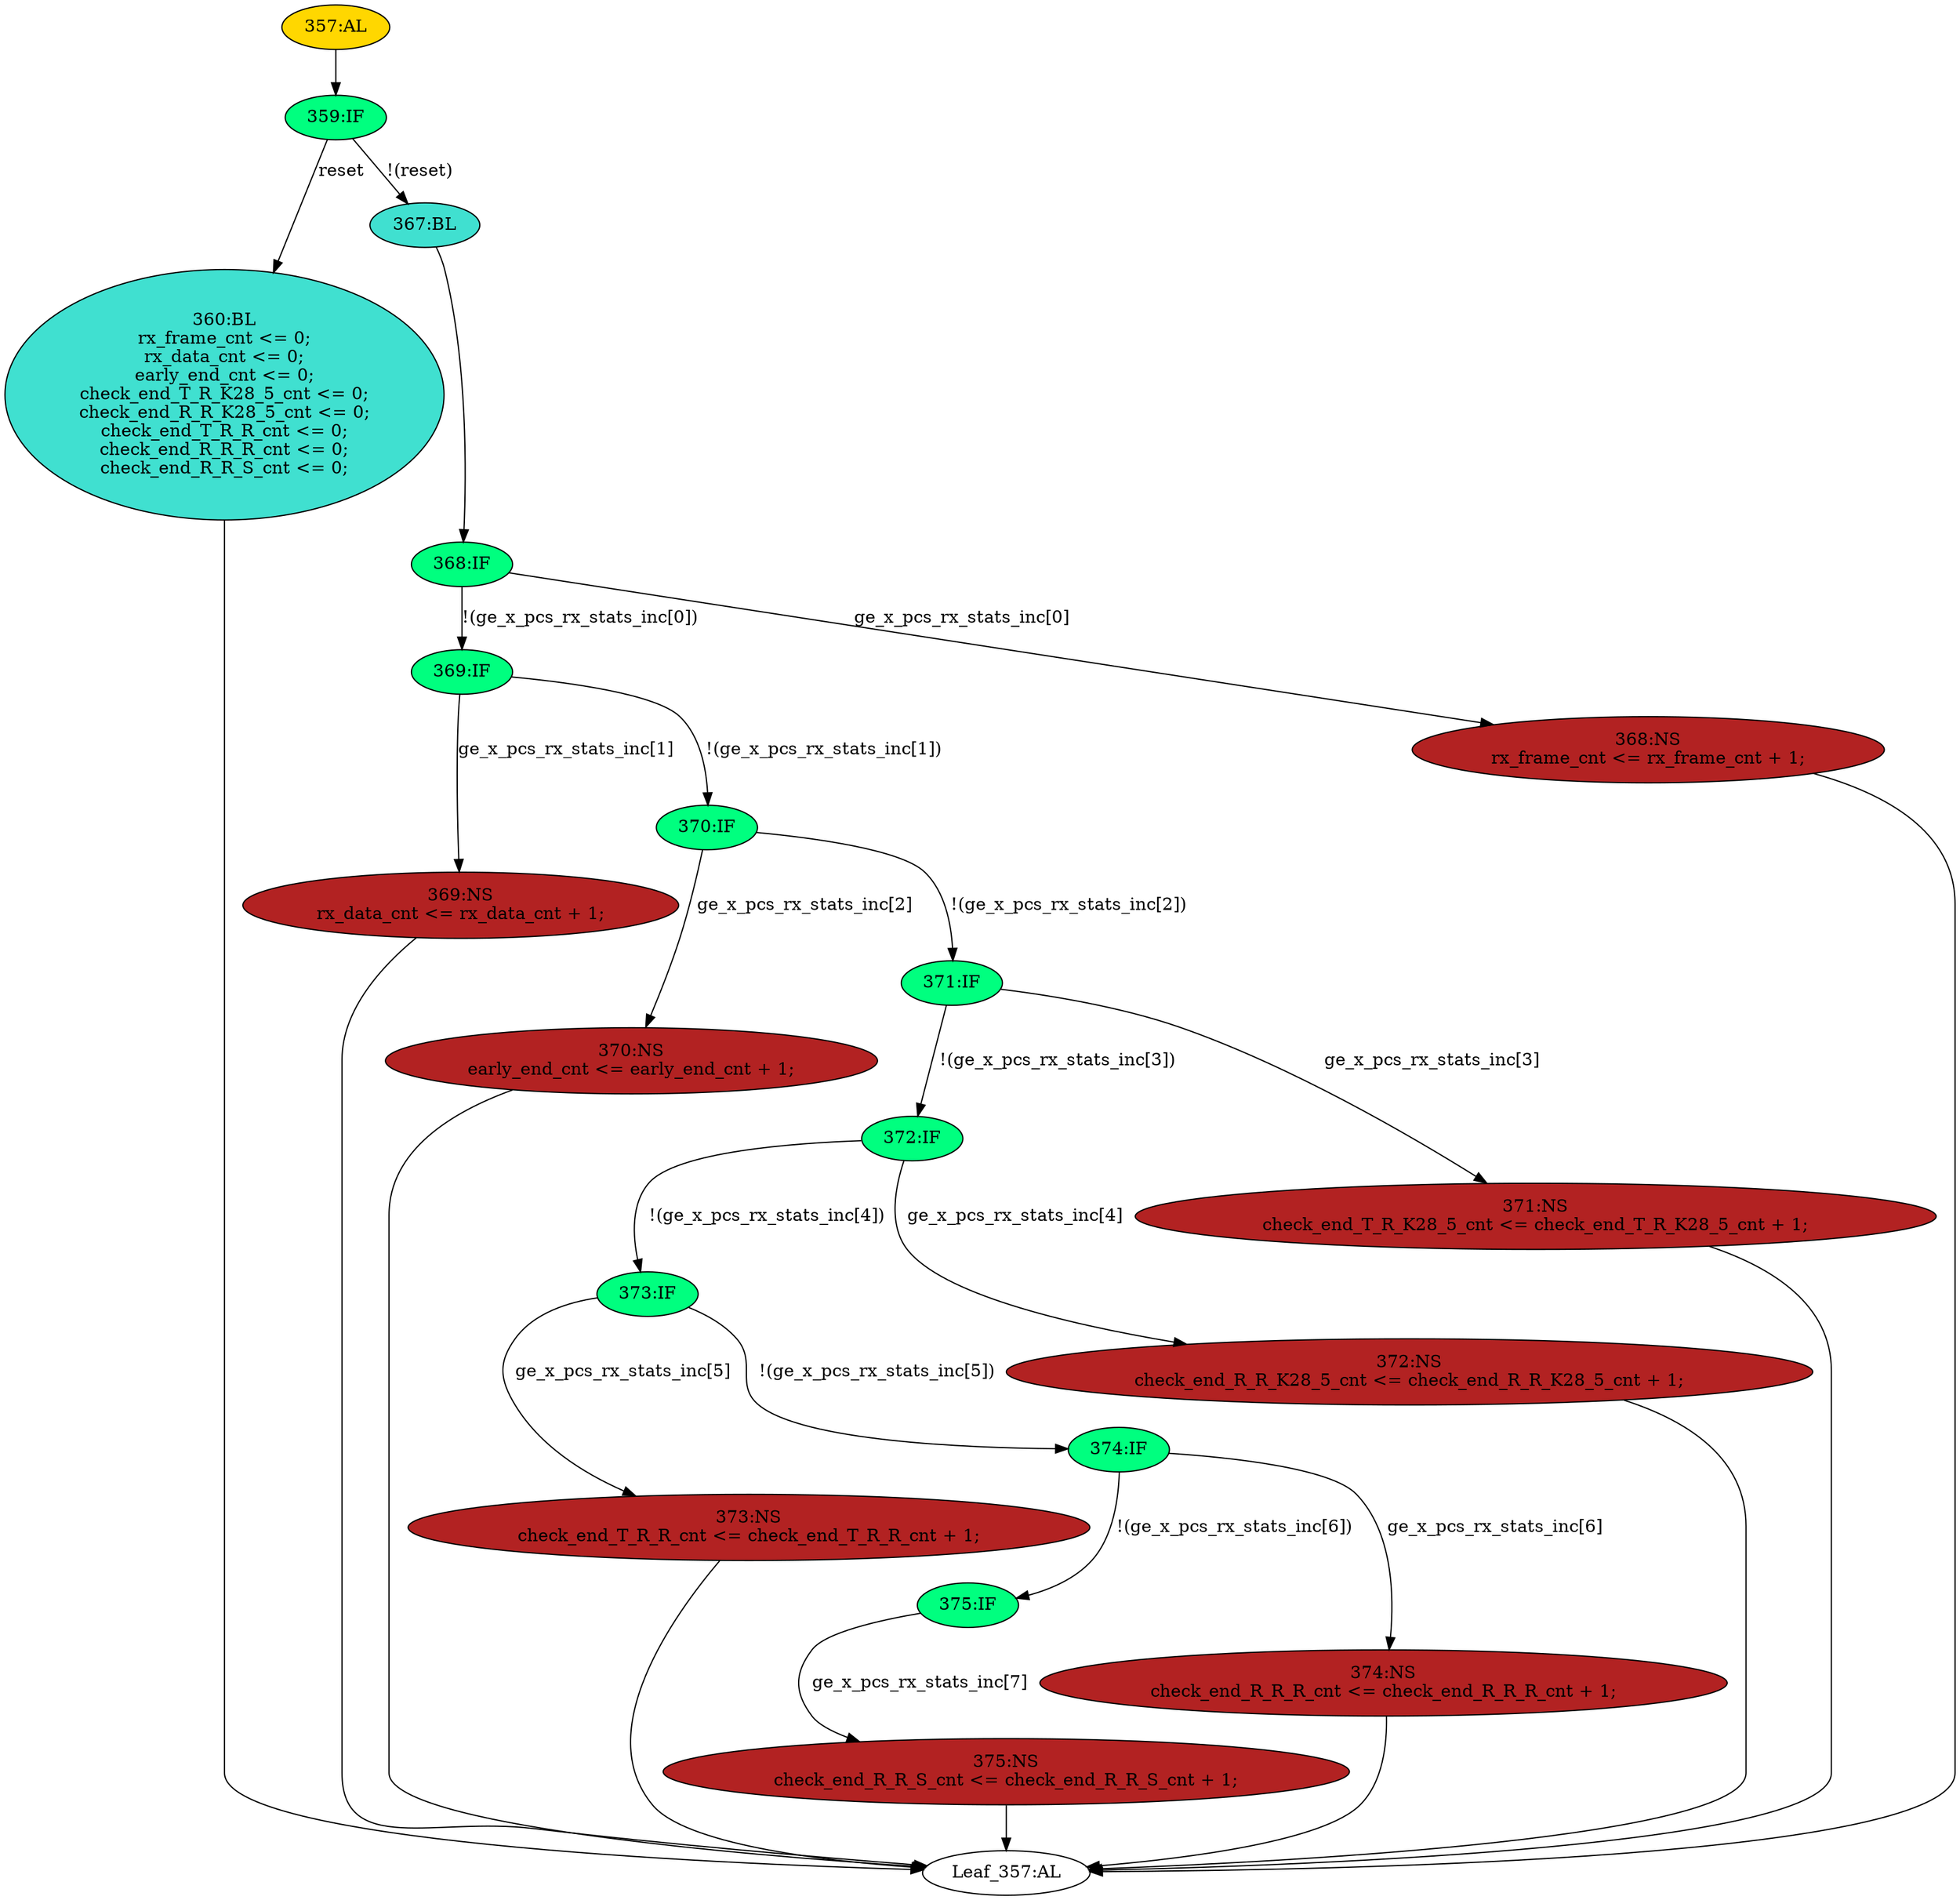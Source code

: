 strict digraph "" {
	node [label="\N"];
	"Leaf_357:AL"	 [def_var="['rx_frame_cnt', 'check_end_R_R_K28_5_cnt', 'check_end_R_R_R_cnt', 'check_end_T_R_K28_5_cnt', 'check_end_T_R_R_cnt', 'early_end_\
cnt', 'rx_data_cnt', 'check_end_R_R_S_cnt']",
		label="Leaf_357:AL"];
	"369:NS"	 [ast="<pyverilog.vparser.ast.NonblockingSubstitution object at 0x7f702a73b590>",
		fillcolor=firebrick,
		label="369:NS
rx_data_cnt <= rx_data_cnt + 1;",
		statements="[<pyverilog.vparser.ast.NonblockingSubstitution object at 0x7f702a73b590>]",
		style=filled,
		typ=NonblockingSubstitution];
	"369:NS" -> "Leaf_357:AL"	 [cond="[]",
		lineno=None];
	"373:NS"	 [ast="<pyverilog.vparser.ast.NonblockingSubstitution object at 0x7f702a73b7d0>",
		fillcolor=firebrick,
		label="373:NS
check_end_T_R_R_cnt <= check_end_T_R_R_cnt + 1;",
		statements="[<pyverilog.vparser.ast.NonblockingSubstitution object at 0x7f702a73b7d0>]",
		style=filled,
		typ=NonblockingSubstitution];
	"373:NS" -> "Leaf_357:AL"	 [cond="[]",
		lineno=None];
	"370:NS"	 [ast="<pyverilog.vparser.ast.NonblockingSubstitution object at 0x7f702a73ba10>",
		fillcolor=firebrick,
		label="370:NS
early_end_cnt <= early_end_cnt + 1;",
		statements="[<pyverilog.vparser.ast.NonblockingSubstitution object at 0x7f702a73ba10>]",
		style=filled,
		typ=NonblockingSubstitution];
	"370:NS" -> "Leaf_357:AL"	 [cond="[]",
		lineno=None];
	"375:NS"	 [ast="<pyverilog.vparser.ast.NonblockingSubstitution object at 0x7f702a73bc50>",
		fillcolor=firebrick,
		label="375:NS
check_end_R_R_S_cnt <= check_end_R_R_S_cnt + 1;",
		statements="[<pyverilog.vparser.ast.NonblockingSubstitution object at 0x7f702a73bc50>]",
		style=filled,
		typ=NonblockingSubstitution];
	"375:NS" -> "Leaf_357:AL"	 [cond="[]",
		lineno=None];
	"360:BL"	 [ast="<pyverilog.vparser.ast.Block object at 0x7f702a7418d0>",
		fillcolor=turquoise,
		label="360:BL
rx_frame_cnt <= 0;
rx_data_cnt <= 0;
early_end_cnt <= 0;
check_end_T_R_K28_5_cnt <= 0;
check_end_R_R_K28_5_cnt <= 0;
check_\
end_T_R_R_cnt <= 0;
check_end_R_R_R_cnt <= 0;
check_end_R_R_S_cnt <= 0;",
		statements="[<pyverilog.vparser.ast.NonblockingSubstitution object at 0x7f702a73be90>, <pyverilog.vparser.ast.NonblockingSubstitution object \
at 0x7f702a73bfd0>, <pyverilog.vparser.ast.NonblockingSubstitution object at 0x7f702a741150>, <pyverilog.vparser.ast.NonblockingSubstitution \
object at 0x7f702a741290>, <pyverilog.vparser.ast.NonblockingSubstitution object at 0x7f702a7413d0>, <pyverilog.vparser.ast.NonblockingSubstitution \
object at 0x7f702a741510>, <pyverilog.vparser.ast.NonblockingSubstitution object at 0x7f702a741650>, <pyverilog.vparser.ast.NonblockingSubstitution \
object at 0x7f702a741790>]",
		style=filled,
		typ=Block];
	"360:BL" -> "Leaf_357:AL"	 [cond="[]",
		lineno=None];
	"359:IF"	 [ast="<pyverilog.vparser.ast.IfStatement object at 0x7f702a73c850>",
		fillcolor=springgreen,
		label="359:IF",
		statements="[]",
		style=filled,
		typ=IfStatement];
	"359:IF" -> "360:BL"	 [cond="['reset']",
		label=reset,
		lineno=359];
	"367:BL"	 [ast="<pyverilog.vparser.ast.Block object at 0x7f702a741b50>",
		fillcolor=turquoise,
		label="367:BL",
		statements="[]",
		style=filled,
		typ=Block];
	"359:IF" -> "367:BL"	 [cond="['reset']",
		label="!(reset)",
		lineno=359];
	"368:IF"	 [ast="<pyverilog.vparser.ast.IfStatement object at 0x7f702a741b90>",
		fillcolor=springgreen,
		label="368:IF",
		statements="[]",
		style=filled,
		typ=IfStatement];
	"369:IF"	 [ast="<pyverilog.vparser.ast.IfStatement object at 0x7f702a741bd0>",
		fillcolor=springgreen,
		label="369:IF",
		statements="[]",
		style=filled,
		typ=IfStatement];
	"368:IF" -> "369:IF"	 [cond="['ge_x_pcs_rx_stats_inc']",
		label="!(ge_x_pcs_rx_stats_inc[0])",
		lineno=368];
	"368:NS"	 [ast="<pyverilog.vparser.ast.NonblockingSubstitution object at 0x7f702a749990>",
		fillcolor=firebrick,
		label="368:NS
rx_frame_cnt <= rx_frame_cnt + 1;",
		statements="[<pyverilog.vparser.ast.NonblockingSubstitution object at 0x7f702a749990>]",
		style=filled,
		typ=NonblockingSubstitution];
	"368:IF" -> "368:NS"	 [cond="['ge_x_pcs_rx_stats_inc']",
		label="ge_x_pcs_rx_stats_inc[0]",
		lineno=368];
	"373:IF"	 [ast="<pyverilog.vparser.ast.IfStatement object at 0x7f702a741cd0>",
		fillcolor=springgreen,
		label="373:IF",
		statements="[]",
		style=filled,
		typ=IfStatement];
	"373:IF" -> "373:NS"	 [cond="['ge_x_pcs_rx_stats_inc']",
		label="ge_x_pcs_rx_stats_inc[5]",
		lineno=373];
	"374:IF"	 [ast="<pyverilog.vparser.ast.IfStatement object at 0x7f702a741d10>",
		fillcolor=springgreen,
		label="374:IF",
		statements="[]",
		style=filled,
		typ=IfStatement];
	"373:IF" -> "374:IF"	 [cond="['ge_x_pcs_rx_stats_inc']",
		label="!(ge_x_pcs_rx_stats_inc[5])",
		lineno=373];
	"372:IF"	 [ast="<pyverilog.vparser.ast.IfStatement object at 0x7f702a741c90>",
		fillcolor=springgreen,
		label="372:IF",
		statements="[]",
		style=filled,
		typ=IfStatement];
	"372:IF" -> "373:IF"	 [cond="['ge_x_pcs_rx_stats_inc']",
		label="!(ge_x_pcs_rx_stats_inc[4])",
		lineno=372];
	"372:NS"	 [ast="<pyverilog.vparser.ast.NonblockingSubstitution object at 0x7f702a749110>",
		fillcolor=firebrick,
		label="372:NS
check_end_R_R_K28_5_cnt <= check_end_R_R_K28_5_cnt + 1;",
		statements="[<pyverilog.vparser.ast.NonblockingSubstitution object at 0x7f702a749110>]",
		style=filled,
		typ=NonblockingSubstitution];
	"372:IF" -> "372:NS"	 [cond="['ge_x_pcs_rx_stats_inc']",
		label="ge_x_pcs_rx_stats_inc[4]",
		lineno=372];
	"367:BL" -> "368:IF"	 [cond="[]",
		lineno=None];
	"369:IF" -> "369:NS"	 [cond="['ge_x_pcs_rx_stats_inc']",
		label="ge_x_pcs_rx_stats_inc[1]",
		lineno=369];
	"370:IF"	 [ast="<pyverilog.vparser.ast.IfStatement object at 0x7f702a741c10>",
		fillcolor=springgreen,
		label="370:IF",
		statements="[]",
		style=filled,
		typ=IfStatement];
	"369:IF" -> "370:IF"	 [cond="['ge_x_pcs_rx_stats_inc']",
		label="!(ge_x_pcs_rx_stats_inc[1])",
		lineno=369];
	"357:AL"	 [ast="<pyverilog.vparser.ast.Always object at 0x7f702a749d10>",
		clk_sens=True,
		fillcolor=gold,
		label="357:AL",
		sens="['ck', 'reset']",
		statements="[]",
		style=filled,
		typ=Always,
		use_var="['reset', 'rx_frame_cnt', 'check_end_R_R_S_cnt', 'check_end_R_R_R_cnt', 'check_end_T_R_K28_5_cnt', 'check_end_T_R_R_cnt', 'rx_data_\
cnt', 'check_end_R_R_K28_5_cnt', 'early_end_cnt', 'ge_x_pcs_rx_stats_inc']"];
	"357:AL" -> "359:IF"	 [cond="[]",
		lineno=None];
	"371:IF"	 [ast="<pyverilog.vparser.ast.IfStatement object at 0x7f702a741c50>",
		fillcolor=springgreen,
		label="371:IF",
		statements="[]",
		style=filled,
		typ=IfStatement];
	"371:IF" -> "372:IF"	 [cond="['ge_x_pcs_rx_stats_inc']",
		label="!(ge_x_pcs_rx_stats_inc[3])",
		lineno=371];
	"371:NS"	 [ast="<pyverilog.vparser.ast.NonblockingSubstitution object at 0x7f702a749450>",
		fillcolor=firebrick,
		label="371:NS
check_end_T_R_K28_5_cnt <= check_end_T_R_K28_5_cnt + 1;",
		statements="[<pyverilog.vparser.ast.NonblockingSubstitution object at 0x7f702a749450>]",
		style=filled,
		typ=NonblockingSubstitution];
	"371:IF" -> "371:NS"	 [cond="['ge_x_pcs_rx_stats_inc']",
		label="ge_x_pcs_rx_stats_inc[3]",
		lineno=371];
	"375:IF"	 [ast="<pyverilog.vparser.ast.IfStatement object at 0x7f702a741d50>",
		fillcolor=springgreen,
		label="375:IF",
		statements="[]",
		style=filled,
		typ=IfStatement];
	"375:IF" -> "375:NS"	 [cond="['ge_x_pcs_rx_stats_inc']",
		label="ge_x_pcs_rx_stats_inc[7]",
		lineno=375];
	"368:NS" -> "Leaf_357:AL"	 [cond="[]",
		lineno=None];
	"371:NS" -> "Leaf_357:AL"	 [cond="[]",
		lineno=None];
	"370:IF" -> "370:NS"	 [cond="['ge_x_pcs_rx_stats_inc']",
		label="ge_x_pcs_rx_stats_inc[2]",
		lineno=370];
	"370:IF" -> "371:IF"	 [cond="['ge_x_pcs_rx_stats_inc']",
		label="!(ge_x_pcs_rx_stats_inc[2])",
		lineno=370];
	"374:IF" -> "375:IF"	 [cond="['ge_x_pcs_rx_stats_inc']",
		label="!(ge_x_pcs_rx_stats_inc[6])",
		lineno=374];
	"374:NS"	 [ast="<pyverilog.vparser.ast.NonblockingSubstitution object at 0x7f702a741910>",
		fillcolor=firebrick,
		label="374:NS
check_end_R_R_R_cnt <= check_end_R_R_R_cnt + 1;",
		statements="[<pyverilog.vparser.ast.NonblockingSubstitution object at 0x7f702a741910>]",
		style=filled,
		typ=NonblockingSubstitution];
	"374:IF" -> "374:NS"	 [cond="['ge_x_pcs_rx_stats_inc']",
		label="ge_x_pcs_rx_stats_inc[6]",
		lineno=374];
	"372:NS" -> "Leaf_357:AL"	 [cond="[]",
		lineno=None];
	"374:NS" -> "Leaf_357:AL"	 [cond="[]",
		lineno=None];
}

